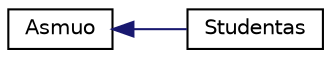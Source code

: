 digraph "Graphical Class Hierarchy"
{
 // LATEX_PDF_SIZE
  edge [fontname="Helvetica",fontsize="10",labelfontname="Helvetica",labelfontsize="10"];
  node [fontname="Helvetica",fontsize="10",shape=record];
  rankdir="LR";
  Node0 [label="Asmuo",height=0.2,width=0.4,color="black", fillcolor="white", style="filled",URL="$class_asmuo.html",tooltip=" "];
  Node0 -> Node1 [dir="back",color="midnightblue",fontsize="10",style="solid",fontname="Helvetica"];
  Node1 [label="Studentas",height=0.2,width=0.4,color="black", fillcolor="white", style="filled",URL="$class_studentas.html",tooltip=" "];
}

